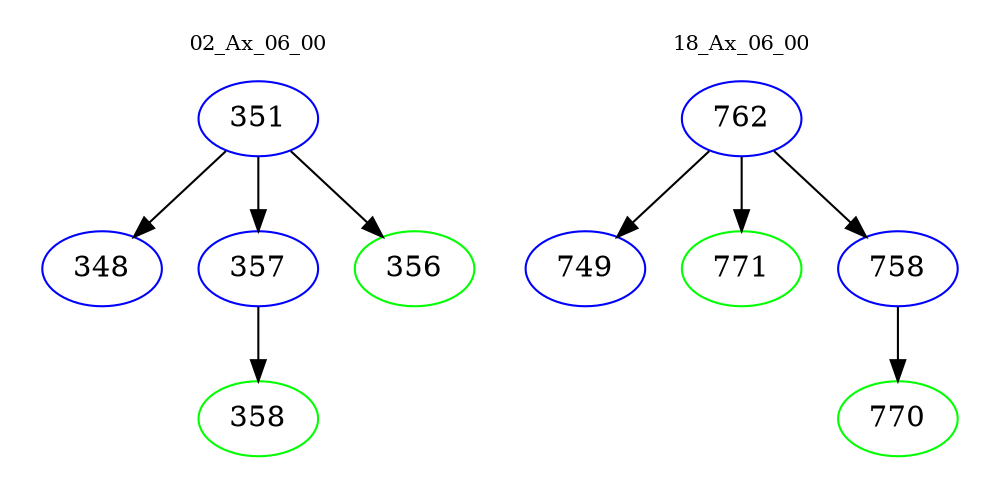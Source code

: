 digraph{
subgraph cluster_0 {
color = white
label = "02_Ax_06_00";
fontsize=10;
T0_351 [label="351", color="blue"]
T0_351 -> T0_348 [color="black"]
T0_348 [label="348", color="blue"]
T0_351 -> T0_357 [color="black"]
T0_357 [label="357", color="blue"]
T0_357 -> T0_358 [color="black"]
T0_358 [label="358", color="green"]
T0_351 -> T0_356 [color="black"]
T0_356 [label="356", color="green"]
}
subgraph cluster_1 {
color = white
label = "18_Ax_06_00";
fontsize=10;
T1_762 [label="762", color="blue"]
T1_762 -> T1_749 [color="black"]
T1_749 [label="749", color="blue"]
T1_762 -> T1_771 [color="black"]
T1_771 [label="771", color="green"]
T1_762 -> T1_758 [color="black"]
T1_758 [label="758", color="blue"]
T1_758 -> T1_770 [color="black"]
T1_770 [label="770", color="green"]
}
}
